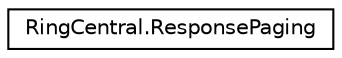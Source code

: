 digraph "Graphical Class Hierarchy"
{
 // LATEX_PDF_SIZE
  edge [fontname="Helvetica",fontsize="10",labelfontname="Helvetica",labelfontsize="10"];
  node [fontname="Helvetica",fontsize="10",shape=record];
  rankdir="LR";
  Node0 [label="RingCentral.ResponsePaging",height=0.2,width=0.4,color="black", fillcolor="white", style="filled",URL="$classRingCentral_1_1ResponsePaging.html",tooltip="Paging information"];
}
